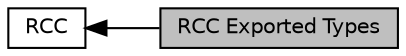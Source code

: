 digraph "RCC Exported Types"
{
  edge [fontname="Helvetica",fontsize="10",labelfontname="Helvetica",labelfontsize="10"];
  node [fontname="Helvetica",fontsize="10",shape=box];
  rankdir=LR;
  Node1 [label="RCC Exported Types",height=0.2,width=0.4,color="black", fillcolor="grey75", style="filled", fontcolor="black",tooltip=" "];
  Node2 [label="RCC",height=0.2,width=0.4,color="black", fillcolor="white", style="filled",URL="$group__RCC.html",tooltip="RCC HAL module driver."];
  Node2->Node1 [shape=plaintext, dir="back", style="solid"];
}
